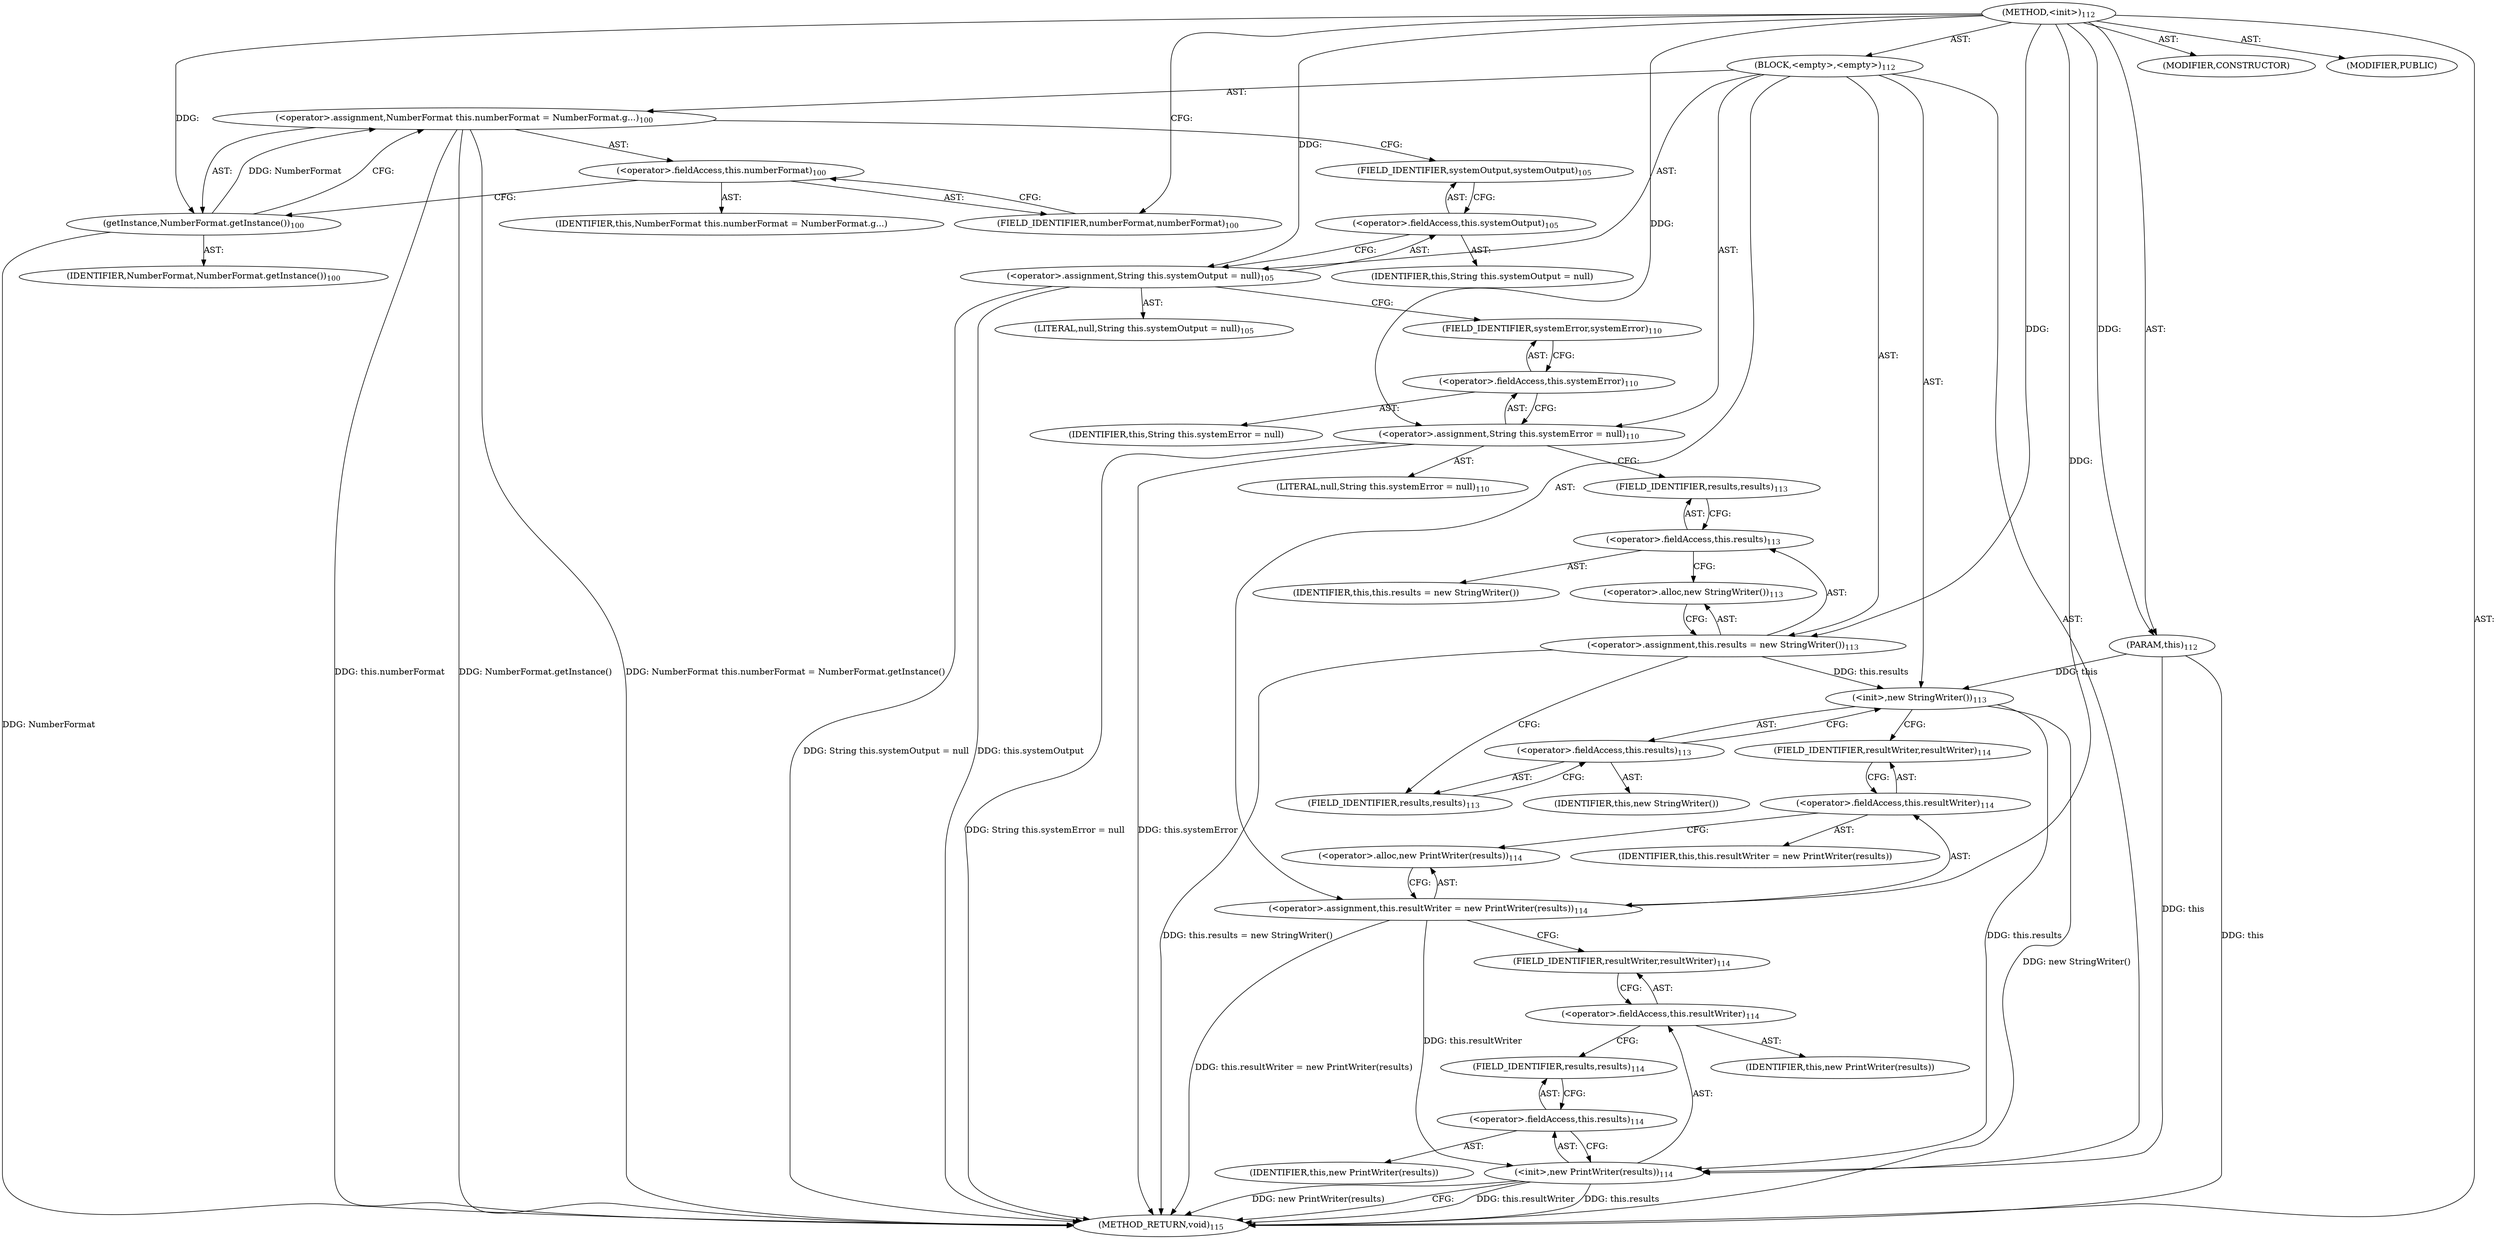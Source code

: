 digraph "&lt;init&gt;" {  
"111669149696" [label = <(METHOD,&lt;init&gt;)<SUB>112</SUB>> ]
"115964116997" [label = <(PARAM,this)<SUB>112</SUB>> ]
"25769803776" [label = <(BLOCK,&lt;empty&gt;,&lt;empty&gt;)<SUB>112</SUB>> ]
"30064771072" [label = <(&lt;operator&gt;.assignment,NumberFormat this.numberFormat = NumberFormat.g...)<SUB>100</SUB>> ]
"30064771073" [label = <(&lt;operator&gt;.fieldAccess,this.numberFormat)<SUB>100</SUB>> ]
"68719476742" [label = <(IDENTIFIER,this,NumberFormat this.numberFormat = NumberFormat.g...)> ]
"55834574848" [label = <(FIELD_IDENTIFIER,numberFormat,numberFormat)<SUB>100</SUB>> ]
"30064771074" [label = <(getInstance,NumberFormat.getInstance())<SUB>100</SUB>> ]
"68719476743" [label = <(IDENTIFIER,NumberFormat,NumberFormat.getInstance())<SUB>100</SUB>> ]
"30064771075" [label = <(&lt;operator&gt;.assignment,String this.systemOutput = null)<SUB>105</SUB>> ]
"30064771076" [label = <(&lt;operator&gt;.fieldAccess,this.systemOutput)<SUB>105</SUB>> ]
"68719476744" [label = <(IDENTIFIER,this,String this.systemOutput = null)> ]
"55834574849" [label = <(FIELD_IDENTIFIER,systemOutput,systemOutput)<SUB>105</SUB>> ]
"90194313216" [label = <(LITERAL,null,String this.systemOutput = null)<SUB>105</SUB>> ]
"30064771077" [label = <(&lt;operator&gt;.assignment,String this.systemError = null)<SUB>110</SUB>> ]
"30064771078" [label = <(&lt;operator&gt;.fieldAccess,this.systemError)<SUB>110</SUB>> ]
"68719476745" [label = <(IDENTIFIER,this,String this.systemError = null)> ]
"55834574850" [label = <(FIELD_IDENTIFIER,systemError,systemError)<SUB>110</SUB>> ]
"90194313217" [label = <(LITERAL,null,String this.systemError = null)<SUB>110</SUB>> ]
"30064771079" [label = <(&lt;operator&gt;.assignment,this.results = new StringWriter())<SUB>113</SUB>> ]
"30064771080" [label = <(&lt;operator&gt;.fieldAccess,this.results)<SUB>113</SUB>> ]
"68719476746" [label = <(IDENTIFIER,this,this.results = new StringWriter())> ]
"55834574851" [label = <(FIELD_IDENTIFIER,results,results)<SUB>113</SUB>> ]
"30064771081" [label = <(&lt;operator&gt;.alloc,new StringWriter())<SUB>113</SUB>> ]
"30064771082" [label = <(&lt;init&gt;,new StringWriter())<SUB>113</SUB>> ]
"30064771083" [label = <(&lt;operator&gt;.fieldAccess,this.results)<SUB>113</SUB>> ]
"68719476747" [label = <(IDENTIFIER,this,new StringWriter())> ]
"55834574852" [label = <(FIELD_IDENTIFIER,results,results)<SUB>113</SUB>> ]
"30064771084" [label = <(&lt;operator&gt;.assignment,this.resultWriter = new PrintWriter(results))<SUB>114</SUB>> ]
"30064771085" [label = <(&lt;operator&gt;.fieldAccess,this.resultWriter)<SUB>114</SUB>> ]
"68719476748" [label = <(IDENTIFIER,this,this.resultWriter = new PrintWriter(results))> ]
"55834574853" [label = <(FIELD_IDENTIFIER,resultWriter,resultWriter)<SUB>114</SUB>> ]
"30064771086" [label = <(&lt;operator&gt;.alloc,new PrintWriter(results))<SUB>114</SUB>> ]
"30064771087" [label = <(&lt;init&gt;,new PrintWriter(results))<SUB>114</SUB>> ]
"30064771088" [label = <(&lt;operator&gt;.fieldAccess,this.resultWriter)<SUB>114</SUB>> ]
"68719476749" [label = <(IDENTIFIER,this,new PrintWriter(results))> ]
"55834574854" [label = <(FIELD_IDENTIFIER,resultWriter,resultWriter)<SUB>114</SUB>> ]
"30064771089" [label = <(&lt;operator&gt;.fieldAccess,this.results)<SUB>114</SUB>> ]
"68719476750" [label = <(IDENTIFIER,this,new PrintWriter(results))> ]
"55834574855" [label = <(FIELD_IDENTIFIER,results,results)<SUB>114</SUB>> ]
"133143986183" [label = <(MODIFIER,CONSTRUCTOR)> ]
"133143986184" [label = <(MODIFIER,PUBLIC)> ]
"128849018880" [label = <(METHOD_RETURN,void)<SUB>115</SUB>> ]
  "111669149696" -> "115964116997"  [ label = "AST: "] 
  "111669149696" -> "25769803776"  [ label = "AST: "] 
  "111669149696" -> "133143986183"  [ label = "AST: "] 
  "111669149696" -> "133143986184"  [ label = "AST: "] 
  "111669149696" -> "128849018880"  [ label = "AST: "] 
  "25769803776" -> "30064771072"  [ label = "AST: "] 
  "25769803776" -> "30064771075"  [ label = "AST: "] 
  "25769803776" -> "30064771077"  [ label = "AST: "] 
  "25769803776" -> "30064771079"  [ label = "AST: "] 
  "25769803776" -> "30064771082"  [ label = "AST: "] 
  "25769803776" -> "30064771084"  [ label = "AST: "] 
  "25769803776" -> "30064771087"  [ label = "AST: "] 
  "30064771072" -> "30064771073"  [ label = "AST: "] 
  "30064771072" -> "30064771074"  [ label = "AST: "] 
  "30064771073" -> "68719476742"  [ label = "AST: "] 
  "30064771073" -> "55834574848"  [ label = "AST: "] 
  "30064771074" -> "68719476743"  [ label = "AST: "] 
  "30064771075" -> "30064771076"  [ label = "AST: "] 
  "30064771075" -> "90194313216"  [ label = "AST: "] 
  "30064771076" -> "68719476744"  [ label = "AST: "] 
  "30064771076" -> "55834574849"  [ label = "AST: "] 
  "30064771077" -> "30064771078"  [ label = "AST: "] 
  "30064771077" -> "90194313217"  [ label = "AST: "] 
  "30064771078" -> "68719476745"  [ label = "AST: "] 
  "30064771078" -> "55834574850"  [ label = "AST: "] 
  "30064771079" -> "30064771080"  [ label = "AST: "] 
  "30064771079" -> "30064771081"  [ label = "AST: "] 
  "30064771080" -> "68719476746"  [ label = "AST: "] 
  "30064771080" -> "55834574851"  [ label = "AST: "] 
  "30064771082" -> "30064771083"  [ label = "AST: "] 
  "30064771083" -> "68719476747"  [ label = "AST: "] 
  "30064771083" -> "55834574852"  [ label = "AST: "] 
  "30064771084" -> "30064771085"  [ label = "AST: "] 
  "30064771084" -> "30064771086"  [ label = "AST: "] 
  "30064771085" -> "68719476748"  [ label = "AST: "] 
  "30064771085" -> "55834574853"  [ label = "AST: "] 
  "30064771087" -> "30064771088"  [ label = "AST: "] 
  "30064771087" -> "30064771089"  [ label = "AST: "] 
  "30064771088" -> "68719476749"  [ label = "AST: "] 
  "30064771088" -> "55834574854"  [ label = "AST: "] 
  "30064771089" -> "68719476750"  [ label = "AST: "] 
  "30064771089" -> "55834574855"  [ label = "AST: "] 
  "30064771072" -> "55834574849"  [ label = "CFG: "] 
  "30064771075" -> "55834574850"  [ label = "CFG: "] 
  "30064771077" -> "55834574851"  [ label = "CFG: "] 
  "30064771079" -> "55834574852"  [ label = "CFG: "] 
  "30064771082" -> "55834574853"  [ label = "CFG: "] 
  "30064771084" -> "55834574854"  [ label = "CFG: "] 
  "30064771087" -> "128849018880"  [ label = "CFG: "] 
  "30064771073" -> "30064771074"  [ label = "CFG: "] 
  "30064771074" -> "30064771072"  [ label = "CFG: "] 
  "30064771076" -> "30064771075"  [ label = "CFG: "] 
  "30064771078" -> "30064771077"  [ label = "CFG: "] 
  "30064771080" -> "30064771081"  [ label = "CFG: "] 
  "30064771081" -> "30064771079"  [ label = "CFG: "] 
  "30064771083" -> "30064771082"  [ label = "CFG: "] 
  "30064771085" -> "30064771086"  [ label = "CFG: "] 
  "30064771086" -> "30064771084"  [ label = "CFG: "] 
  "30064771088" -> "55834574855"  [ label = "CFG: "] 
  "30064771089" -> "30064771087"  [ label = "CFG: "] 
  "55834574848" -> "30064771073"  [ label = "CFG: "] 
  "55834574849" -> "30064771076"  [ label = "CFG: "] 
  "55834574850" -> "30064771078"  [ label = "CFG: "] 
  "55834574851" -> "30064771080"  [ label = "CFG: "] 
  "55834574852" -> "30064771083"  [ label = "CFG: "] 
  "55834574853" -> "30064771085"  [ label = "CFG: "] 
  "55834574854" -> "30064771088"  [ label = "CFG: "] 
  "55834574855" -> "30064771089"  [ label = "CFG: "] 
  "111669149696" -> "55834574848"  [ label = "CFG: "] 
  "115964116997" -> "128849018880"  [ label = "DDG: this"] 
  "30064771072" -> "128849018880"  [ label = "DDG: this.numberFormat"] 
  "30064771072" -> "128849018880"  [ label = "DDG: NumberFormat.getInstance()"] 
  "30064771072" -> "128849018880"  [ label = "DDG: NumberFormat this.numberFormat = NumberFormat.getInstance()"] 
  "30064771075" -> "128849018880"  [ label = "DDG: this.systemOutput"] 
  "30064771075" -> "128849018880"  [ label = "DDG: String this.systemOutput = null"] 
  "30064771077" -> "128849018880"  [ label = "DDG: this.systemError"] 
  "30064771077" -> "128849018880"  [ label = "DDG: String this.systemError = null"] 
  "30064771079" -> "128849018880"  [ label = "DDG: this.results = new StringWriter()"] 
  "30064771082" -> "128849018880"  [ label = "DDG: new StringWriter()"] 
  "30064771084" -> "128849018880"  [ label = "DDG: this.resultWriter = new PrintWriter(results)"] 
  "30064771087" -> "128849018880"  [ label = "DDG: this.resultWriter"] 
  "30064771087" -> "128849018880"  [ label = "DDG: this.results"] 
  "30064771087" -> "128849018880"  [ label = "DDG: new PrintWriter(results)"] 
  "30064771074" -> "128849018880"  [ label = "DDG: NumberFormat"] 
  "111669149696" -> "115964116997"  [ label = "DDG: "] 
  "30064771074" -> "30064771072"  [ label = "DDG: NumberFormat"] 
  "111669149696" -> "30064771075"  [ label = "DDG: "] 
  "111669149696" -> "30064771077"  [ label = "DDG: "] 
  "111669149696" -> "30064771079"  [ label = "DDG: "] 
  "111669149696" -> "30064771084"  [ label = "DDG: "] 
  "115964116997" -> "30064771082"  [ label = "DDG: this"] 
  "30064771079" -> "30064771082"  [ label = "DDG: this.results"] 
  "115964116997" -> "30064771087"  [ label = "DDG: this"] 
  "30064771084" -> "30064771087"  [ label = "DDG: this.resultWriter"] 
  "30064771082" -> "30064771087"  [ label = "DDG: this.results"] 
  "111669149696" -> "30064771074"  [ label = "DDG: "] 
}
